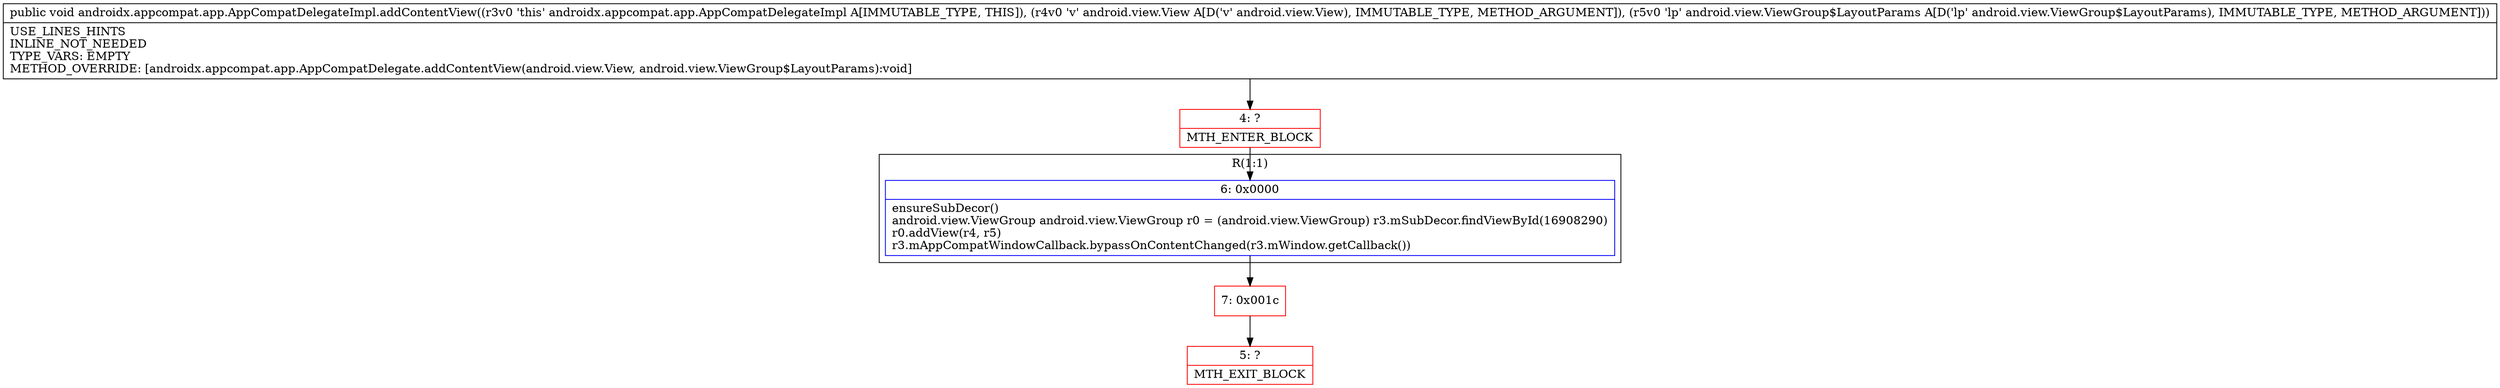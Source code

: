 digraph "CFG forandroidx.appcompat.app.AppCompatDelegateImpl.addContentView(Landroid\/view\/View;Landroid\/view\/ViewGroup$LayoutParams;)V" {
subgraph cluster_Region_1342576991 {
label = "R(1:1)";
node [shape=record,color=blue];
Node_6 [shape=record,label="{6\:\ 0x0000|ensureSubDecor()\landroid.view.ViewGroup android.view.ViewGroup r0 = (android.view.ViewGroup) r3.mSubDecor.findViewById(16908290)\lr0.addView(r4, r5)\lr3.mAppCompatWindowCallback.bypassOnContentChanged(r3.mWindow.getCallback())\l}"];
}
Node_4 [shape=record,color=red,label="{4\:\ ?|MTH_ENTER_BLOCK\l}"];
Node_7 [shape=record,color=red,label="{7\:\ 0x001c}"];
Node_5 [shape=record,color=red,label="{5\:\ ?|MTH_EXIT_BLOCK\l}"];
MethodNode[shape=record,label="{public void androidx.appcompat.app.AppCompatDelegateImpl.addContentView((r3v0 'this' androidx.appcompat.app.AppCompatDelegateImpl A[IMMUTABLE_TYPE, THIS]), (r4v0 'v' android.view.View A[D('v' android.view.View), IMMUTABLE_TYPE, METHOD_ARGUMENT]), (r5v0 'lp' android.view.ViewGroup$LayoutParams A[D('lp' android.view.ViewGroup$LayoutParams), IMMUTABLE_TYPE, METHOD_ARGUMENT]))  | USE_LINES_HINTS\lINLINE_NOT_NEEDED\lTYPE_VARS: EMPTY\lMETHOD_OVERRIDE: [androidx.appcompat.app.AppCompatDelegate.addContentView(android.view.View, android.view.ViewGroup$LayoutParams):void]\l}"];
MethodNode -> Node_4;Node_6 -> Node_7;
Node_4 -> Node_6;
Node_7 -> Node_5;
}


